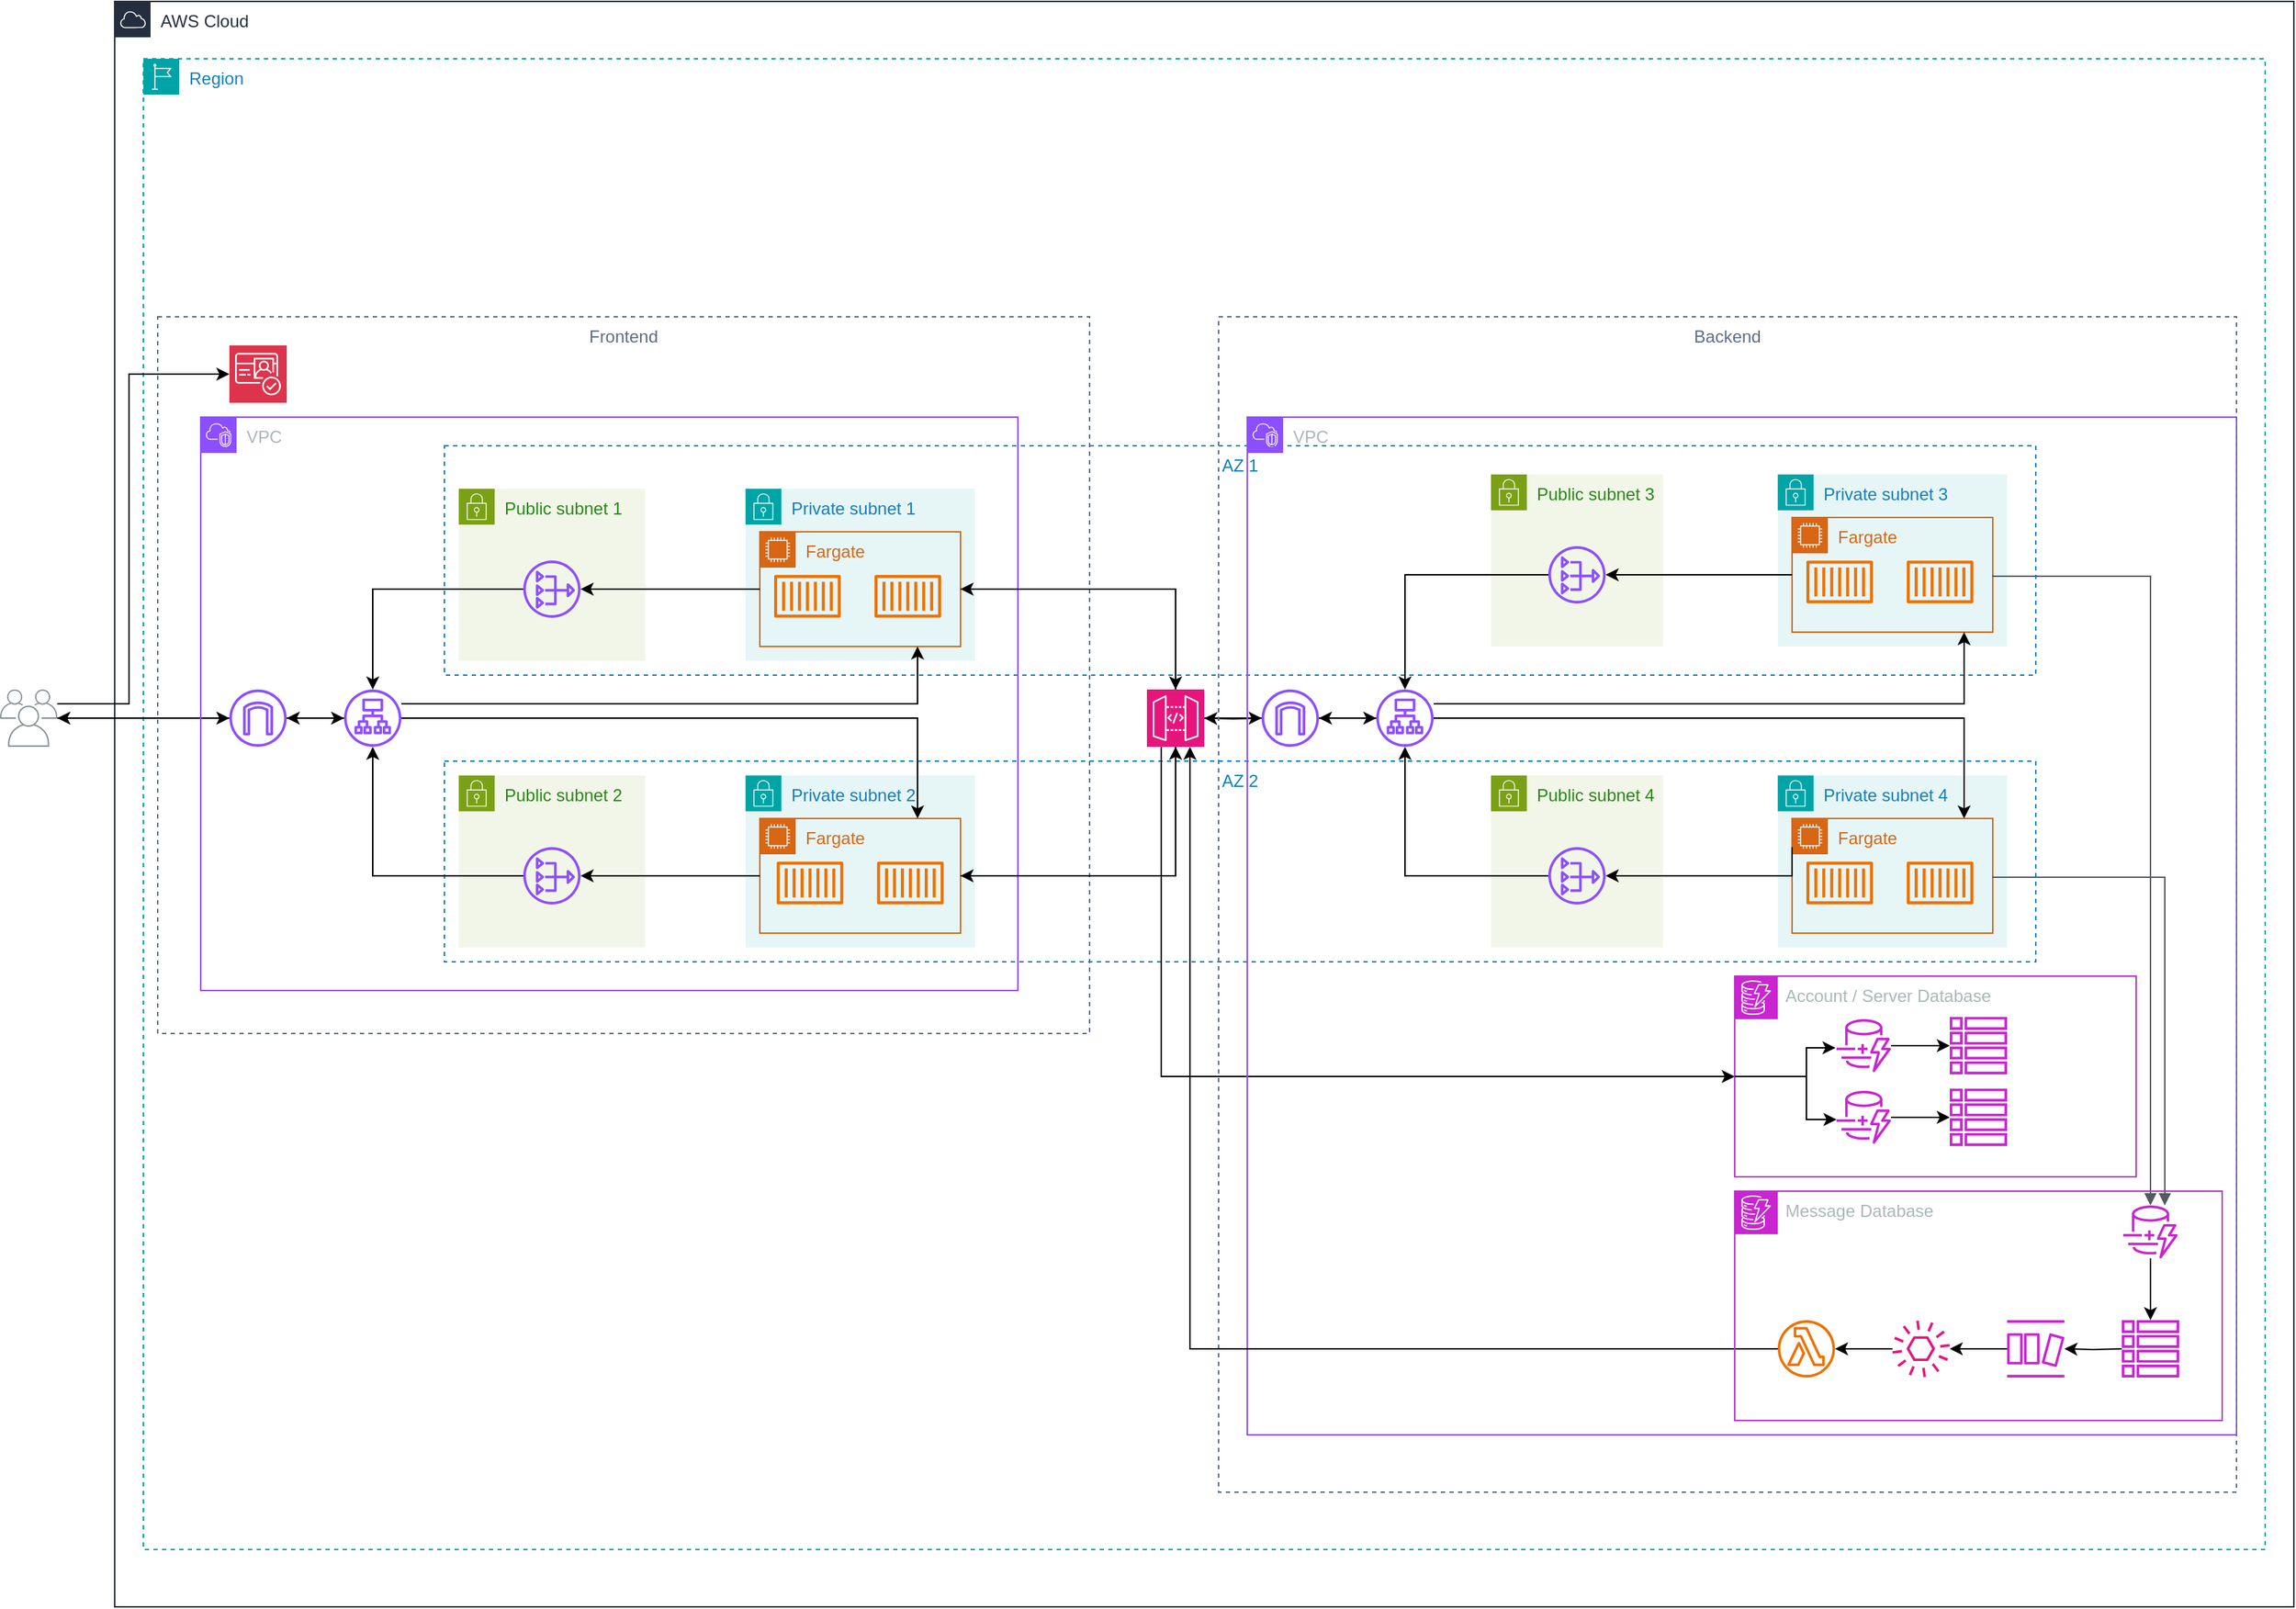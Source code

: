 <mxfile version="24.6.2" type="github">
  <diagram name="Page-1" id="qYU9Ulp_ExvP144HwVtU">
    <mxGraphModel dx="1166" dy="773" grid="1" gridSize="10" guides="1" tooltips="1" connect="1" arrows="1" fold="1" page="1" pageScale="1" pageWidth="850" pageHeight="1100" math="0" shadow="0">
      <root>
        <mxCell id="0" />
        <mxCell id="1" parent="0" />
        <mxCell id="p6jUcj4fmmtaC3jlIg5i-18" value="AZ 1" style="fillColor=none;strokeColor=#147EBA;dashed=1;verticalAlign=top;fontStyle=0;fontColor=#147EBA;whiteSpace=wrap;html=1;" vertex="1" parent="1">
          <mxGeometry x="390" y="350" width="1110" height="160" as="geometry" />
        </mxCell>
        <mxCell id="p6jUcj4fmmtaC3jlIg5i-26" value="Frontend" style="fillColor=none;strokeColor=#5A6C86;dashed=1;verticalAlign=top;fontStyle=0;fontColor=#5A6C86;whiteSpace=wrap;html=1;" vertex="1" parent="1">
          <mxGeometry x="190" y="260" width="650" height="500" as="geometry" />
        </mxCell>
        <mxCell id="p6jUcj4fmmtaC3jlIg5i-17" value="AZ 2" style="fillColor=none;strokeColor=#147EBA;dashed=1;verticalAlign=top;fontStyle=0;fontColor=#147EBA;whiteSpace=wrap;html=1;" vertex="1" parent="1">
          <mxGeometry x="390" y="570" width="1110" height="140" as="geometry" />
        </mxCell>
        <mxCell id="a-sUADIVm8qCuhfeS31k-2" value="AWS Cloud" style="points=[[0,0],[0.25,0],[0.5,0],[0.75,0],[1,0],[1,0.25],[1,0.5],[1,0.75],[1,1],[0.75,1],[0.5,1],[0.25,1],[0,1],[0,0.75],[0,0.5],[0,0.25]];outlineConnect=0;gradientColor=none;html=1;whiteSpace=wrap;fontSize=12;fontStyle=0;container=0;pointerEvents=0;collapsible=0;recursiveResize=0;shape=mxgraph.aws4.group;grIcon=mxgraph.aws4.group_aws_cloud;strokeColor=#232F3E;fillColor=none;verticalAlign=top;align=left;spacingLeft=30;fontColor=#232F3E;dashed=0;" parent="1" vertex="1">
          <mxGeometry x="160" y="40" width="1520" height="1120" as="geometry" />
        </mxCell>
        <mxCell id="a-sUADIVm8qCuhfeS31k-3" value="Region" style="points=[[0,0],[0.25,0],[0.5,0],[0.75,0],[1,0],[1,0.25],[1,0.5],[1,0.75],[1,1],[0.75,1],[0.5,1],[0.25,1],[0,1],[0,0.75],[0,0.5],[0,0.25]];outlineConnect=0;gradientColor=none;html=1;whiteSpace=wrap;fontSize=12;fontStyle=0;container=0;pointerEvents=0;collapsible=0;recursiveResize=0;shape=mxgraph.aws4.group;grIcon=mxgraph.aws4.group_region;strokeColor=#00A4A6;fillColor=none;verticalAlign=top;align=left;spacingLeft=30;fontColor=#147EBA;dashed=1;" parent="1" vertex="1">
          <mxGeometry x="180" y="80" width="1480" height="1040" as="geometry" />
        </mxCell>
        <mxCell id="a-sUADIVm8qCuhfeS31k-4" value="" style="sketch=0;outlineConnect=0;gradientColor=none;fontColor=#545B64;strokeColor=none;fillColor=#879196;dashed=0;verticalLabelPosition=bottom;verticalAlign=top;align=center;html=1;fontSize=12;fontStyle=0;aspect=fixed;shape=mxgraph.aws4.illustration_users;pointerEvents=1" parent="1" vertex="1">
          <mxGeometry x="80" y="520" width="40" height="40" as="geometry" />
        </mxCell>
        <mxCell id="a-sUADIVm8qCuhfeS31k-6" style="edgeStyle=orthogonalEdgeStyle;rounded=0;orthogonalLoop=1;jettySize=auto;html=1;entryX=0;entryY=0.5;entryDx=0;entryDy=0;entryPerimeter=0;" parent="1" source="a-sUADIVm8qCuhfeS31k-4" edge="1">
          <mxGeometry relative="1" as="geometry">
            <mxPoint x="240" y="540" as="targetPoint" />
          </mxGeometry>
        </mxCell>
        <mxCell id="p6jUcj4fmmtaC3jlIg5i-3" value="" style="edgeStyle=orthogonalEdgeStyle;rounded=0;orthogonalLoop=1;jettySize=auto;html=1;" edge="1" parent="1" source="p6jUcj4fmmtaC3jlIg5i-1" target="p6jUcj4fmmtaC3jlIg5i-2">
          <mxGeometry relative="1" as="geometry" />
        </mxCell>
        <mxCell id="p6jUcj4fmmtaC3jlIg5i-28" style="edgeStyle=orthogonalEdgeStyle;rounded=0;orthogonalLoop=1;jettySize=auto;html=1;" edge="1" parent="1" source="p6jUcj4fmmtaC3jlIg5i-1">
          <mxGeometry relative="1" as="geometry">
            <mxPoint x="120" y="540" as="targetPoint" />
          </mxGeometry>
        </mxCell>
        <mxCell id="p6jUcj4fmmtaC3jlIg5i-1" value="" style="sketch=0;outlineConnect=0;fontColor=#232F3E;gradientColor=none;fillColor=#8C4FFF;strokeColor=none;dashed=0;verticalLabelPosition=bottom;verticalAlign=top;align=center;html=1;fontSize=12;fontStyle=0;aspect=fixed;pointerEvents=1;shape=mxgraph.aws4.internet_gateway;" vertex="1" parent="1">
          <mxGeometry x="240" y="520" width="40" height="40" as="geometry" />
        </mxCell>
        <mxCell id="p6jUcj4fmmtaC3jlIg5i-4" value="Private subnet 1" style="points=[[0,0],[0.25,0],[0.5,0],[0.75,0],[1,0],[1,0.25],[1,0.5],[1,0.75],[1,1],[0.75,1],[0.5,1],[0.25,1],[0,1],[0,0.75],[0,0.5],[0,0.25]];outlineConnect=0;gradientColor=none;html=1;whiteSpace=wrap;fontSize=12;fontStyle=0;container=1;pointerEvents=0;collapsible=0;recursiveResize=0;shape=mxgraph.aws4.group;grIcon=mxgraph.aws4.group_security_group;grStroke=0;strokeColor=#00A4A6;fillColor=#E6F6F7;verticalAlign=top;align=left;spacingLeft=30;fontColor=#147EBA;dashed=0;" vertex="1" parent="1">
          <mxGeometry x="600" y="380" width="160" height="120" as="geometry" />
        </mxCell>
        <mxCell id="p6jUcj4fmmtaC3jlIg5i-8" value="Fargate" style="points=[[0,0],[0.25,0],[0.5,0],[0.75,0],[1,0],[1,0.25],[1,0.5],[1,0.75],[1,1],[0.75,1],[0.5,1],[0.25,1],[0,1],[0,0.75],[0,0.5],[0,0.25]];outlineConnect=0;gradientColor=none;html=1;whiteSpace=wrap;fontSize=12;fontStyle=0;container=1;pointerEvents=0;collapsible=0;recursiveResize=0;shape=mxgraph.aws4.group;grIcon=mxgraph.aws4.group_ec2_instance_contents;strokeColor=#D86613;fillColor=none;verticalAlign=top;align=left;spacingLeft=30;fontColor=#D86613;dashed=0;" vertex="1" parent="p6jUcj4fmmtaC3jlIg5i-4">
          <mxGeometry x="10" y="30" width="140" height="80" as="geometry" />
        </mxCell>
        <mxCell id="p6jUcj4fmmtaC3jlIg5i-10" value="" style="sketch=0;outlineConnect=0;fontColor=#232F3E;gradientColor=none;fillColor=#ED7100;strokeColor=none;dashed=0;verticalLabelPosition=bottom;verticalAlign=top;align=center;html=1;fontSize=12;fontStyle=0;aspect=fixed;pointerEvents=1;shape=mxgraph.aws4.container_1;" vertex="1" parent="p6jUcj4fmmtaC3jlIg5i-8">
          <mxGeometry x="10" y="30" width="46.45" height="30" as="geometry" />
        </mxCell>
        <mxCell id="p6jUcj4fmmtaC3jlIg5i-11" value="" style="sketch=0;outlineConnect=0;fontColor=#232F3E;gradientColor=none;fillColor=#ED7100;strokeColor=none;dashed=0;verticalLabelPosition=bottom;verticalAlign=top;align=center;html=1;fontSize=12;fontStyle=0;aspect=fixed;pointerEvents=1;shape=mxgraph.aws4.container_1;" vertex="1" parent="p6jUcj4fmmtaC3jlIg5i-8">
          <mxGeometry x="80" y="30" width="46.45" height="30" as="geometry" />
        </mxCell>
        <mxCell id="p6jUcj4fmmtaC3jlIg5i-19" value="" style="edgeStyle=orthogonalEdgeStyle;rounded=0;orthogonalLoop=1;jettySize=auto;html=1;" edge="1" parent="1" source="p6jUcj4fmmtaC3jlIg5i-2">
          <mxGeometry relative="1" as="geometry">
            <mxPoint x="720" y="490" as="targetPoint" />
            <Array as="points">
              <mxPoint x="720" y="530" />
            </Array>
          </mxGeometry>
        </mxCell>
        <mxCell id="p6jUcj4fmmtaC3jlIg5i-27" style="edgeStyle=orthogonalEdgeStyle;rounded=0;orthogonalLoop=1;jettySize=auto;html=1;" edge="1" parent="1" source="p6jUcj4fmmtaC3jlIg5i-2" target="p6jUcj4fmmtaC3jlIg5i-1">
          <mxGeometry relative="1" as="geometry" />
        </mxCell>
        <mxCell id="p6jUcj4fmmtaC3jlIg5i-2" value="" style="sketch=0;outlineConnect=0;fontColor=#232F3E;gradientColor=none;fillColor=#8C4FFF;strokeColor=none;dashed=0;verticalLabelPosition=bottom;verticalAlign=top;align=center;html=1;fontSize=12;fontStyle=0;aspect=fixed;pointerEvents=1;shape=mxgraph.aws4.application_load_balancer;" vertex="1" parent="1">
          <mxGeometry x="320" y="520" width="40" height="40" as="geometry" />
        </mxCell>
        <mxCell id="p6jUcj4fmmtaC3jlIg5i-5" value="Private subnet 2" style="points=[[0,0],[0.25,0],[0.5,0],[0.75,0],[1,0],[1,0.25],[1,0.5],[1,0.75],[1,1],[0.75,1],[0.5,1],[0.25,1],[0,1],[0,0.75],[0,0.5],[0,0.25]];outlineConnect=0;gradientColor=none;html=1;whiteSpace=wrap;fontSize=12;fontStyle=0;container=1;pointerEvents=0;collapsible=0;recursiveResize=0;shape=mxgraph.aws4.group;grIcon=mxgraph.aws4.group_security_group;grStroke=0;strokeColor=#00A4A6;fillColor=#E6F6F7;verticalAlign=top;align=left;spacingLeft=30;fontColor=#147EBA;dashed=0;" vertex="1" parent="1">
          <mxGeometry x="600" y="580" width="160" height="120" as="geometry" />
        </mxCell>
        <mxCell id="p6jUcj4fmmtaC3jlIg5i-9" value="Fargate" style="points=[[0,0],[0.25,0],[0.5,0],[0.75,0],[1,0],[1,0.25],[1,0.5],[1,0.75],[1,1],[0.75,1],[0.5,1],[0.25,1],[0,1],[0,0.75],[0,0.5],[0,0.25]];outlineConnect=0;gradientColor=none;html=1;whiteSpace=wrap;fontSize=12;fontStyle=0;container=1;pointerEvents=0;collapsible=0;recursiveResize=0;shape=mxgraph.aws4.group;grIcon=mxgraph.aws4.group_ec2_instance_contents;strokeColor=#D86613;fillColor=none;verticalAlign=top;align=left;spacingLeft=30;fontColor=#D86613;dashed=0;" vertex="1" parent="p6jUcj4fmmtaC3jlIg5i-5">
          <mxGeometry x="10" y="30" width="140" height="80" as="geometry" />
        </mxCell>
        <mxCell id="p6jUcj4fmmtaC3jlIg5i-12" value="" style="sketch=0;outlineConnect=0;fontColor=#232F3E;gradientColor=none;fillColor=#ED7100;strokeColor=none;dashed=0;verticalLabelPosition=bottom;verticalAlign=top;align=center;html=1;fontSize=12;fontStyle=0;aspect=fixed;pointerEvents=1;shape=mxgraph.aws4.container_1;" vertex="1" parent="p6jUcj4fmmtaC3jlIg5i-9">
          <mxGeometry x="11.78" y="30" width="46.45" height="30" as="geometry" />
        </mxCell>
        <mxCell id="p6jUcj4fmmtaC3jlIg5i-13" value="" style="sketch=0;outlineConnect=0;fontColor=#232F3E;gradientColor=none;fillColor=#ED7100;strokeColor=none;dashed=0;verticalLabelPosition=bottom;verticalAlign=top;align=center;html=1;fontSize=12;fontStyle=0;aspect=fixed;pointerEvents=1;shape=mxgraph.aws4.container_1;" vertex="1" parent="p6jUcj4fmmtaC3jlIg5i-9">
          <mxGeometry x="81.78" y="30" width="46.45" height="30" as="geometry" />
        </mxCell>
        <mxCell id="p6jUcj4fmmtaC3jlIg5i-6" value="Public subnet 1" style="points=[[0,0],[0.25,0],[0.5,0],[0.75,0],[1,0],[1,0.25],[1,0.5],[1,0.75],[1,1],[0.75,1],[0.5,1],[0.25,1],[0,1],[0,0.75],[0,0.5],[0,0.25]];outlineConnect=0;gradientColor=none;html=1;whiteSpace=wrap;fontSize=12;fontStyle=0;container=1;pointerEvents=0;collapsible=0;recursiveResize=0;shape=mxgraph.aws4.group;grIcon=mxgraph.aws4.group_security_group;grStroke=0;strokeColor=#7AA116;fillColor=#F2F6E8;verticalAlign=top;align=left;spacingLeft=30;fontColor=#248814;dashed=0;" vertex="1" parent="1">
          <mxGeometry x="400" y="380" width="130" height="120" as="geometry" />
        </mxCell>
        <mxCell id="p6jUcj4fmmtaC3jlIg5i-14" value="" style="sketch=0;outlineConnect=0;fontColor=#232F3E;gradientColor=none;fillColor=#8C4FFF;strokeColor=none;dashed=0;verticalLabelPosition=bottom;verticalAlign=top;align=center;html=1;fontSize=12;fontStyle=0;aspect=fixed;pointerEvents=1;shape=mxgraph.aws4.nat_gateway;" vertex="1" parent="p6jUcj4fmmtaC3jlIg5i-6">
          <mxGeometry x="45" y="50" width="40" height="40" as="geometry" />
        </mxCell>
        <mxCell id="p6jUcj4fmmtaC3jlIg5i-15" value="Public subnet 2" style="points=[[0,0],[0.25,0],[0.5,0],[0.75,0],[1,0],[1,0.25],[1,0.5],[1,0.75],[1,1],[0.75,1],[0.5,1],[0.25,1],[0,1],[0,0.75],[0,0.5],[0,0.25]];outlineConnect=0;gradientColor=none;html=1;whiteSpace=wrap;fontSize=12;fontStyle=0;container=1;pointerEvents=0;collapsible=0;recursiveResize=0;shape=mxgraph.aws4.group;grIcon=mxgraph.aws4.group_security_group;grStroke=0;strokeColor=#7AA116;fillColor=#F2F6E8;verticalAlign=top;align=left;spacingLeft=30;fontColor=#248814;dashed=0;" vertex="1" parent="1">
          <mxGeometry x="400" y="580" width="130" height="120" as="geometry" />
        </mxCell>
        <mxCell id="p6jUcj4fmmtaC3jlIg5i-16" value="" style="sketch=0;outlineConnect=0;fontColor=#232F3E;gradientColor=none;fillColor=#8C4FFF;strokeColor=none;dashed=0;verticalLabelPosition=bottom;verticalAlign=top;align=center;html=1;fontSize=12;fontStyle=0;aspect=fixed;pointerEvents=1;shape=mxgraph.aws4.nat_gateway;" vertex="1" parent="p6jUcj4fmmtaC3jlIg5i-15">
          <mxGeometry x="45" y="50" width="40" height="40" as="geometry" />
        </mxCell>
        <mxCell id="p6jUcj4fmmtaC3jlIg5i-20" style="edgeStyle=orthogonalEdgeStyle;rounded=0;orthogonalLoop=1;jettySize=auto;html=1;" edge="1" parent="1" source="p6jUcj4fmmtaC3jlIg5i-2">
          <mxGeometry relative="1" as="geometry">
            <mxPoint x="720" y="610" as="targetPoint" />
            <Array as="points">
              <mxPoint x="720" y="540" />
            </Array>
          </mxGeometry>
        </mxCell>
        <mxCell id="p6jUcj4fmmtaC3jlIg5i-21" style="edgeStyle=orthogonalEdgeStyle;rounded=0;orthogonalLoop=1;jettySize=auto;html=1;" edge="1" parent="1" source="p6jUcj4fmmtaC3jlIg5i-8" target="p6jUcj4fmmtaC3jlIg5i-14">
          <mxGeometry relative="1" as="geometry" />
        </mxCell>
        <mxCell id="p6jUcj4fmmtaC3jlIg5i-22" style="edgeStyle=orthogonalEdgeStyle;rounded=0;orthogonalLoop=1;jettySize=auto;html=1;" edge="1" parent="1" source="p6jUcj4fmmtaC3jlIg5i-9" target="p6jUcj4fmmtaC3jlIg5i-16">
          <mxGeometry relative="1" as="geometry" />
        </mxCell>
        <mxCell id="p6jUcj4fmmtaC3jlIg5i-23" style="edgeStyle=orthogonalEdgeStyle;rounded=0;orthogonalLoop=1;jettySize=auto;html=1;" edge="1" parent="1" source="p6jUcj4fmmtaC3jlIg5i-16" target="p6jUcj4fmmtaC3jlIg5i-2">
          <mxGeometry relative="1" as="geometry" />
        </mxCell>
        <mxCell id="p6jUcj4fmmtaC3jlIg5i-24" style="edgeStyle=orthogonalEdgeStyle;rounded=0;orthogonalLoop=1;jettySize=auto;html=1;" edge="1" parent="1" source="p6jUcj4fmmtaC3jlIg5i-14" target="p6jUcj4fmmtaC3jlIg5i-2">
          <mxGeometry relative="1" as="geometry" />
        </mxCell>
        <mxCell id="p6jUcj4fmmtaC3jlIg5i-25" value="VPC" style="points=[[0,0],[0.25,0],[0.5,0],[0.75,0],[1,0],[1,0.25],[1,0.5],[1,0.75],[1,1],[0.75,1],[0.5,1],[0.25,1],[0,1],[0,0.75],[0,0.5],[0,0.25]];outlineConnect=0;gradientColor=none;html=1;whiteSpace=wrap;fontSize=12;fontStyle=0;container=1;pointerEvents=0;collapsible=0;recursiveResize=0;shape=mxgraph.aws4.group;grIcon=mxgraph.aws4.group_vpc2;strokeColor=#8C4FFF;fillColor=none;verticalAlign=top;align=left;spacingLeft=30;fontColor=#AAB7B8;dashed=0;" vertex="1" parent="1">
          <mxGeometry x="220" y="330" width="570" height="400" as="geometry" />
        </mxCell>
        <mxCell id="p6jUcj4fmmtaC3jlIg5i-30" value="" style="sketch=0;points=[[0,0,0],[0.25,0,0],[0.5,0,0],[0.75,0,0],[1,0,0],[0,1,0],[0.25,1,0],[0.5,1,0],[0.75,1,0],[1,1,0],[0,0.25,0],[0,0.5,0],[0,0.75,0],[1,0.25,0],[1,0.5,0],[1,0.75,0]];outlineConnect=0;fontColor=#232F3E;fillColor=#DD344C;strokeColor=#ffffff;dashed=0;verticalLabelPosition=bottom;verticalAlign=top;align=center;html=1;fontSize=12;fontStyle=0;aspect=fixed;shape=mxgraph.aws4.resourceIcon;resIcon=mxgraph.aws4.cognito;" vertex="1" parent="1">
          <mxGeometry x="240" y="280" width="40" height="40" as="geometry" />
        </mxCell>
        <mxCell id="p6jUcj4fmmtaC3jlIg5i-31" style="edgeStyle=orthogonalEdgeStyle;rounded=0;orthogonalLoop=1;jettySize=auto;html=1;entryX=0;entryY=0.5;entryDx=0;entryDy=0;entryPerimeter=0;" edge="1" parent="1" source="a-sUADIVm8qCuhfeS31k-4" target="p6jUcj4fmmtaC3jlIg5i-30">
          <mxGeometry relative="1" as="geometry">
            <Array as="points">
              <mxPoint x="170" y="530" />
              <mxPoint x="170" y="300" />
            </Array>
          </mxGeometry>
        </mxCell>
        <mxCell id="p6jUcj4fmmtaC3jlIg5i-41" style="edgeStyle=orthogonalEdgeStyle;rounded=0;orthogonalLoop=1;jettySize=auto;html=1;" edge="1" parent="1" target="p6jUcj4fmmtaC3jlIg5i-39">
          <mxGeometry relative="1" as="geometry">
            <mxPoint x="960" y="540" as="sourcePoint" />
          </mxGeometry>
        </mxCell>
        <mxCell id="p6jUcj4fmmtaC3jlIg5i-40" style="edgeStyle=orthogonalEdgeStyle;rounded=0;orthogonalLoop=1;jettySize=auto;html=1;" edge="1" parent="1" source="p6jUcj4fmmtaC3jlIg5i-39">
          <mxGeometry relative="1" as="geometry">
            <mxPoint x="960" y="540" as="targetPoint" />
          </mxGeometry>
        </mxCell>
        <mxCell id="p6jUcj4fmmtaC3jlIg5i-45" style="edgeStyle=orthogonalEdgeStyle;rounded=0;orthogonalLoop=1;jettySize=auto;html=1;entryX=1;entryY=0.5;entryDx=0;entryDy=0;" edge="1" parent="1" source="p6jUcj4fmmtaC3jlIg5i-39" target="p6jUcj4fmmtaC3jlIg5i-9">
          <mxGeometry relative="1" as="geometry">
            <Array as="points">
              <mxPoint x="900" y="650" />
            </Array>
          </mxGeometry>
        </mxCell>
        <mxCell id="p6jUcj4fmmtaC3jlIg5i-46" style="edgeStyle=orthogonalEdgeStyle;rounded=0;orthogonalLoop=1;jettySize=auto;html=1;entryX=1;entryY=0.5;entryDx=0;entryDy=0;" edge="1" parent="1" source="p6jUcj4fmmtaC3jlIg5i-39" target="p6jUcj4fmmtaC3jlIg5i-8">
          <mxGeometry relative="1" as="geometry">
            <Array as="points">
              <mxPoint x="900" y="450" />
            </Array>
          </mxGeometry>
        </mxCell>
        <mxCell id="p6jUcj4fmmtaC3jlIg5i-108" style="edgeStyle=orthogonalEdgeStyle;rounded=0;orthogonalLoop=1;jettySize=auto;html=1;exitX=0.25;exitY=1;exitDx=0;exitDy=0;exitPerimeter=0;entryX=0;entryY=0.5;entryDx=0;entryDy=0;" edge="1" parent="1" source="p6jUcj4fmmtaC3jlIg5i-39" target="p6jUcj4fmmtaC3jlIg5i-96">
          <mxGeometry relative="1" as="geometry" />
        </mxCell>
        <mxCell id="p6jUcj4fmmtaC3jlIg5i-39" value="" style="sketch=0;points=[[0,0,0],[0.25,0,0],[0.5,0,0],[0.75,0,0],[1,0,0],[0,1,0],[0.25,1,0],[0.5,1,0],[0.75,1,0],[1,1,0],[0,0.25,0],[0,0.5,0],[0,0.75,0],[1,0.25,0],[1,0.5,0],[1,0.75,0]];outlineConnect=0;fontColor=#232F3E;fillColor=#E7157B;strokeColor=#ffffff;dashed=0;verticalLabelPosition=bottom;verticalAlign=top;align=center;html=1;fontSize=12;fontStyle=0;aspect=fixed;shape=mxgraph.aws4.resourceIcon;resIcon=mxgraph.aws4.api_gateway;" vertex="1" parent="1">
          <mxGeometry x="880" y="520" width="40" height="40" as="geometry" />
        </mxCell>
        <mxCell id="p6jUcj4fmmtaC3jlIg5i-43" style="edgeStyle=orthogonalEdgeStyle;rounded=0;orthogonalLoop=1;jettySize=auto;html=1;entryX=0.5;entryY=0;entryDx=0;entryDy=0;entryPerimeter=0;" edge="1" parent="1" source="p6jUcj4fmmtaC3jlIg5i-8" target="p6jUcj4fmmtaC3jlIg5i-39">
          <mxGeometry relative="1" as="geometry" />
        </mxCell>
        <mxCell id="p6jUcj4fmmtaC3jlIg5i-44" style="edgeStyle=orthogonalEdgeStyle;rounded=0;orthogonalLoop=1;jettySize=auto;html=1;exitX=1;exitY=0.5;exitDx=0;exitDy=0;entryX=0.5;entryY=1;entryDx=0;entryDy=0;entryPerimeter=0;" edge="1" parent="1" source="p6jUcj4fmmtaC3jlIg5i-9" target="p6jUcj4fmmtaC3jlIg5i-39">
          <mxGeometry relative="1" as="geometry" />
        </mxCell>
        <mxCell id="p6jUcj4fmmtaC3jlIg5i-49" style="edgeStyle=orthogonalEdgeStyle;rounded=0;orthogonalLoop=1;jettySize=auto;html=1;" edge="1" parent="1" source="p6jUcj4fmmtaC3jlIg5i-47" target="p6jUcj4fmmtaC3jlIg5i-48">
          <mxGeometry relative="1" as="geometry" />
        </mxCell>
        <mxCell id="p6jUcj4fmmtaC3jlIg5i-47" value="" style="sketch=0;outlineConnect=0;fontColor=#232F3E;gradientColor=none;fillColor=#8C4FFF;strokeColor=none;dashed=0;verticalLabelPosition=bottom;verticalAlign=top;align=center;html=1;fontSize=12;fontStyle=0;aspect=fixed;pointerEvents=1;shape=mxgraph.aws4.internet_gateway;" vertex="1" parent="1">
          <mxGeometry x="960" y="520" width="40" height="40" as="geometry" />
        </mxCell>
        <mxCell id="p6jUcj4fmmtaC3jlIg5i-50" style="edgeStyle=orthogonalEdgeStyle;rounded=0;orthogonalLoop=1;jettySize=auto;html=1;" edge="1" parent="1" source="p6jUcj4fmmtaC3jlIg5i-48" target="p6jUcj4fmmtaC3jlIg5i-47">
          <mxGeometry relative="1" as="geometry" />
        </mxCell>
        <mxCell id="p6jUcj4fmmtaC3jlIg5i-48" value="" style="sketch=0;outlineConnect=0;fontColor=#232F3E;gradientColor=none;fillColor=#8C4FFF;strokeColor=none;dashed=0;verticalLabelPosition=bottom;verticalAlign=top;align=center;html=1;fontSize=12;fontStyle=0;aspect=fixed;pointerEvents=1;shape=mxgraph.aws4.application_load_balancer;" vertex="1" parent="1">
          <mxGeometry x="1040" y="520" width="40" height="40" as="geometry" />
        </mxCell>
        <mxCell id="p6jUcj4fmmtaC3jlIg5i-53" value="Public subnet 3" style="points=[[0,0],[0.25,0],[0.5,0],[0.75,0],[1,0],[1,0.25],[1,0.5],[1,0.75],[1,1],[0.75,1],[0.5,1],[0.25,1],[0,1],[0,0.75],[0,0.5],[0,0.25]];outlineConnect=0;gradientColor=none;html=1;whiteSpace=wrap;fontSize=12;fontStyle=0;container=1;pointerEvents=0;collapsible=0;recursiveResize=0;shape=mxgraph.aws4.group;grIcon=mxgraph.aws4.group_security_group;grStroke=0;strokeColor=#7AA116;fillColor=#F2F6E8;verticalAlign=top;align=left;spacingLeft=30;fontColor=#248814;dashed=0;" vertex="1" parent="1">
          <mxGeometry x="1120" y="370" width="120" height="120" as="geometry" />
        </mxCell>
        <mxCell id="p6jUcj4fmmtaC3jlIg5i-54" value="" style="sketch=0;outlineConnect=0;fontColor=#232F3E;gradientColor=none;fillColor=#8C4FFF;strokeColor=none;dashed=0;verticalLabelPosition=bottom;verticalAlign=top;align=center;html=1;fontSize=12;fontStyle=0;aspect=fixed;pointerEvents=1;shape=mxgraph.aws4.nat_gateway;" vertex="1" parent="p6jUcj4fmmtaC3jlIg5i-53">
          <mxGeometry x="40" y="50" width="40" height="40" as="geometry" />
        </mxCell>
        <mxCell id="p6jUcj4fmmtaC3jlIg5i-55" value="Public subnet 4" style="points=[[0,0],[0.25,0],[0.5,0],[0.75,0],[1,0],[1,0.25],[1,0.5],[1,0.75],[1,1],[0.75,1],[0.5,1],[0.25,1],[0,1],[0,0.75],[0,0.5],[0,0.25]];outlineConnect=0;gradientColor=none;html=1;whiteSpace=wrap;fontSize=12;fontStyle=0;container=1;pointerEvents=0;collapsible=0;recursiveResize=0;shape=mxgraph.aws4.group;grIcon=mxgraph.aws4.group_security_group;grStroke=0;strokeColor=#7AA116;fillColor=#F2F6E8;verticalAlign=top;align=left;spacingLeft=30;fontColor=#248814;dashed=0;" vertex="1" parent="1">
          <mxGeometry x="1120" y="580" width="120" height="120" as="geometry" />
        </mxCell>
        <mxCell id="p6jUcj4fmmtaC3jlIg5i-56" value="" style="sketch=0;outlineConnect=0;fontColor=#232F3E;gradientColor=none;fillColor=#8C4FFF;strokeColor=none;dashed=0;verticalLabelPosition=bottom;verticalAlign=top;align=center;html=1;fontSize=12;fontStyle=0;aspect=fixed;pointerEvents=1;shape=mxgraph.aws4.nat_gateway;" vertex="1" parent="p6jUcj4fmmtaC3jlIg5i-55">
          <mxGeometry x="40" y="50" width="40" height="40" as="geometry" />
        </mxCell>
        <mxCell id="p6jUcj4fmmtaC3jlIg5i-57" value="Private subnet 3" style="points=[[0,0],[0.25,0],[0.5,0],[0.75,0],[1,0],[1,0.25],[1,0.5],[1,0.75],[1,1],[0.75,1],[0.5,1],[0.25,1],[0,1],[0,0.75],[0,0.5],[0,0.25]];outlineConnect=0;gradientColor=none;html=1;whiteSpace=wrap;fontSize=12;fontStyle=0;container=1;pointerEvents=0;collapsible=0;recursiveResize=0;shape=mxgraph.aws4.group;grIcon=mxgraph.aws4.group_security_group;grStroke=0;strokeColor=#00A4A6;fillColor=#E6F6F7;verticalAlign=top;align=left;spacingLeft=30;fontColor=#147EBA;dashed=0;" vertex="1" parent="1">
          <mxGeometry x="1320" y="370" width="160" height="120" as="geometry" />
        </mxCell>
        <mxCell id="p6jUcj4fmmtaC3jlIg5i-58" value="Fargate" style="points=[[0,0],[0.25,0],[0.5,0],[0.75,0],[1,0],[1,0.25],[1,0.5],[1,0.75],[1,1],[0.75,1],[0.5,1],[0.25,1],[0,1],[0,0.75],[0,0.5],[0,0.25]];outlineConnect=0;gradientColor=none;html=1;whiteSpace=wrap;fontSize=12;fontStyle=0;container=1;pointerEvents=0;collapsible=0;recursiveResize=0;shape=mxgraph.aws4.group;grIcon=mxgraph.aws4.group_ec2_instance_contents;strokeColor=#D86613;fillColor=none;verticalAlign=top;align=left;spacingLeft=30;fontColor=#D86613;dashed=0;" vertex="1" parent="p6jUcj4fmmtaC3jlIg5i-57">
          <mxGeometry x="10" y="30" width="140" height="80" as="geometry" />
        </mxCell>
        <mxCell id="p6jUcj4fmmtaC3jlIg5i-59" value="" style="sketch=0;outlineConnect=0;fontColor=#232F3E;gradientColor=none;fillColor=#ED7100;strokeColor=none;dashed=0;verticalLabelPosition=bottom;verticalAlign=top;align=center;html=1;fontSize=12;fontStyle=0;aspect=fixed;pointerEvents=1;shape=mxgraph.aws4.container_1;" vertex="1" parent="p6jUcj4fmmtaC3jlIg5i-58">
          <mxGeometry x="10" y="30" width="46.45" height="30" as="geometry" />
        </mxCell>
        <mxCell id="p6jUcj4fmmtaC3jlIg5i-60" value="" style="sketch=0;outlineConnect=0;fontColor=#232F3E;gradientColor=none;fillColor=#ED7100;strokeColor=none;dashed=0;verticalLabelPosition=bottom;verticalAlign=top;align=center;html=1;fontSize=12;fontStyle=0;aspect=fixed;pointerEvents=1;shape=mxgraph.aws4.container_1;" vertex="1" parent="p6jUcj4fmmtaC3jlIg5i-58">
          <mxGeometry x="80" y="30" width="46.45" height="30" as="geometry" />
        </mxCell>
        <mxCell id="p6jUcj4fmmtaC3jlIg5i-61" value="Private subnet 4" style="points=[[0,0],[0.25,0],[0.5,0],[0.75,0],[1,0],[1,0.25],[1,0.5],[1,0.75],[1,1],[0.75,1],[0.5,1],[0.25,1],[0,1],[0,0.75],[0,0.5],[0,0.25]];outlineConnect=0;gradientColor=none;html=1;whiteSpace=wrap;fontSize=12;fontStyle=0;container=1;pointerEvents=0;collapsible=0;recursiveResize=0;shape=mxgraph.aws4.group;grIcon=mxgraph.aws4.group_security_group;grStroke=0;strokeColor=#00A4A6;fillColor=#E6F6F7;verticalAlign=top;align=left;spacingLeft=30;fontColor=#147EBA;dashed=0;" vertex="1" parent="1">
          <mxGeometry x="1320" y="580" width="160" height="120" as="geometry" />
        </mxCell>
        <mxCell id="p6jUcj4fmmtaC3jlIg5i-62" value="Fargate" style="points=[[0,0],[0.25,0],[0.5,0],[0.75,0],[1,0],[1,0.25],[1,0.5],[1,0.75],[1,1],[0.75,1],[0.5,1],[0.25,1],[0,1],[0,0.75],[0,0.5],[0,0.25]];outlineConnect=0;gradientColor=none;html=1;whiteSpace=wrap;fontSize=12;fontStyle=0;container=1;pointerEvents=0;collapsible=0;recursiveResize=0;shape=mxgraph.aws4.group;grIcon=mxgraph.aws4.group_ec2_instance_contents;strokeColor=#D86613;fillColor=none;verticalAlign=top;align=left;spacingLeft=30;fontColor=#D86613;dashed=0;" vertex="1" parent="p6jUcj4fmmtaC3jlIg5i-61">
          <mxGeometry x="10" y="30" width="140" height="80" as="geometry" />
        </mxCell>
        <mxCell id="p6jUcj4fmmtaC3jlIg5i-63" value="" style="sketch=0;outlineConnect=0;fontColor=#232F3E;gradientColor=none;fillColor=#ED7100;strokeColor=none;dashed=0;verticalLabelPosition=bottom;verticalAlign=top;align=center;html=1;fontSize=12;fontStyle=0;aspect=fixed;pointerEvents=1;shape=mxgraph.aws4.container_1;" vertex="1" parent="p6jUcj4fmmtaC3jlIg5i-62">
          <mxGeometry x="10" y="30" width="46.45" height="30" as="geometry" />
        </mxCell>
        <mxCell id="p6jUcj4fmmtaC3jlIg5i-64" value="" style="sketch=0;outlineConnect=0;fontColor=#232F3E;gradientColor=none;fillColor=#ED7100;strokeColor=none;dashed=0;verticalLabelPosition=bottom;verticalAlign=top;align=center;html=1;fontSize=12;fontStyle=0;aspect=fixed;pointerEvents=1;shape=mxgraph.aws4.container_1;" vertex="1" parent="p6jUcj4fmmtaC3jlIg5i-62">
          <mxGeometry x="80" y="30" width="46.45" height="30" as="geometry" />
        </mxCell>
        <mxCell id="p6jUcj4fmmtaC3jlIg5i-66" style="edgeStyle=orthogonalEdgeStyle;rounded=0;orthogonalLoop=1;jettySize=auto;html=1;" edge="1" parent="1" source="p6jUcj4fmmtaC3jlIg5i-54" target="p6jUcj4fmmtaC3jlIg5i-48">
          <mxGeometry relative="1" as="geometry" />
        </mxCell>
        <mxCell id="p6jUcj4fmmtaC3jlIg5i-67" style="edgeStyle=orthogonalEdgeStyle;rounded=0;orthogonalLoop=1;jettySize=auto;html=1;" edge="1" parent="1" source="p6jUcj4fmmtaC3jlIg5i-56" target="p6jUcj4fmmtaC3jlIg5i-48">
          <mxGeometry relative="1" as="geometry" />
        </mxCell>
        <mxCell id="p6jUcj4fmmtaC3jlIg5i-68" style="edgeStyle=orthogonalEdgeStyle;rounded=0;orthogonalLoop=1;jettySize=auto;html=1;" edge="1" parent="1" source="p6jUcj4fmmtaC3jlIg5i-48" target="p6jUcj4fmmtaC3jlIg5i-58">
          <mxGeometry relative="1" as="geometry">
            <mxPoint x="1450" y="470" as="targetPoint" />
            <Array as="points">
              <mxPoint x="1450" y="530" />
            </Array>
          </mxGeometry>
        </mxCell>
        <mxCell id="p6jUcj4fmmtaC3jlIg5i-69" style="edgeStyle=orthogonalEdgeStyle;rounded=0;orthogonalLoop=1;jettySize=auto;html=1;" edge="1" parent="1" target="p6jUcj4fmmtaC3jlIg5i-62">
          <mxGeometry relative="1" as="geometry">
            <mxPoint x="1080" y="540" as="sourcePoint" />
            <mxPoint x="1450" y="590" as="targetPoint" />
            <Array as="points">
              <mxPoint x="1450" y="540" />
            </Array>
          </mxGeometry>
        </mxCell>
        <mxCell id="p6jUcj4fmmtaC3jlIg5i-70" style="edgeStyle=orthogonalEdgeStyle;rounded=0;orthogonalLoop=1;jettySize=auto;html=1;" edge="1" parent="1" source="p6jUcj4fmmtaC3jlIg5i-58" target="p6jUcj4fmmtaC3jlIg5i-54">
          <mxGeometry relative="1" as="geometry" />
        </mxCell>
        <mxCell id="p6jUcj4fmmtaC3jlIg5i-71" style="edgeStyle=orthogonalEdgeStyle;rounded=0;orthogonalLoop=1;jettySize=auto;html=1;" edge="1" parent="1" target="p6jUcj4fmmtaC3jlIg5i-56">
          <mxGeometry relative="1" as="geometry">
            <mxPoint x="1330" y="630" as="sourcePoint" />
            <Array as="points">
              <mxPoint x="1330" y="650" />
            </Array>
          </mxGeometry>
        </mxCell>
        <mxCell id="p6jUcj4fmmtaC3jlIg5i-73" value="VPC" style="points=[[0,0],[0.25,0],[0.5,0],[0.75,0],[1,0],[1,0.25],[1,0.5],[1,0.75],[1,1],[0.75,1],[0.5,1],[0.25,1],[0,1],[0,0.75],[0,0.5],[0,0.25]];outlineConnect=0;gradientColor=none;html=1;whiteSpace=wrap;fontSize=12;fontStyle=0;container=1;pointerEvents=0;collapsible=0;recursiveResize=0;shape=mxgraph.aws4.group;grIcon=mxgraph.aws4.group_vpc2;strokeColor=#8C4FFF;fillColor=none;verticalAlign=top;align=left;spacingLeft=30;fontColor=#AAB7B8;dashed=0;" vertex="1" parent="1">
          <mxGeometry x="950" y="330" width="690" height="710" as="geometry" />
        </mxCell>
        <mxCell id="p6jUcj4fmmtaC3jlIg5i-74" value="&lt;div&gt;Backend&lt;/div&gt;&lt;div&gt;&lt;br&gt;&lt;/div&gt;" style="fillColor=none;strokeColor=#5A6C86;dashed=1;verticalAlign=top;fontStyle=0;fontColor=#5A6C86;whiteSpace=wrap;html=1;" vertex="1" parent="p6jUcj4fmmtaC3jlIg5i-73">
          <mxGeometry x="-20" y="-70" width="710" height="820" as="geometry" />
        </mxCell>
        <mxCell id="p6jUcj4fmmtaC3jlIg5i-75" value="" style="sketch=0;outlineConnect=0;fontColor=#232F3E;gradientColor=none;fillColor=#C925D1;strokeColor=none;dashed=0;verticalLabelPosition=bottom;verticalAlign=top;align=center;html=1;fontSize=12;fontStyle=0;aspect=fixed;pointerEvents=1;shape=mxgraph.aws4.dynamodb_dax;" vertex="1" parent="p6jUcj4fmmtaC3jlIg5i-73">
          <mxGeometry x="610" y="550" width="40" height="36.93" as="geometry" />
        </mxCell>
        <mxCell id="p6jUcj4fmmtaC3jlIg5i-85" style="edgeStyle=orthogonalEdgeStyle;rounded=0;orthogonalLoop=1;jettySize=auto;html=1;" edge="1" parent="p6jUcj4fmmtaC3jlIg5i-73" target="p6jUcj4fmmtaC3jlIg5i-84">
          <mxGeometry relative="1" as="geometry">
            <mxPoint x="610" y="650" as="sourcePoint" />
          </mxGeometry>
        </mxCell>
        <mxCell id="p6jUcj4fmmtaC3jlIg5i-78" style="edgeStyle=orthogonalEdgeStyle;rounded=0;orthogonalLoop=1;jettySize=auto;html=1;entryX=0.5;entryY=0;entryDx=0;entryDy=0;entryPerimeter=0;" edge="1" parent="p6jUcj4fmmtaC3jlIg5i-73" source="p6jUcj4fmmtaC3jlIg5i-75">
          <mxGeometry relative="1" as="geometry">
            <mxPoint x="630" y="630" as="targetPoint" />
          </mxGeometry>
        </mxCell>
        <mxCell id="p6jUcj4fmmtaC3jlIg5i-87" style="edgeStyle=orthogonalEdgeStyle;rounded=0;orthogonalLoop=1;jettySize=auto;html=1;" edge="1" parent="p6jUcj4fmmtaC3jlIg5i-73" source="p6jUcj4fmmtaC3jlIg5i-84" target="p6jUcj4fmmtaC3jlIg5i-86">
          <mxGeometry relative="1" as="geometry" />
        </mxCell>
        <mxCell id="p6jUcj4fmmtaC3jlIg5i-84" value="" style="sketch=0;outlineConnect=0;fontColor=#232F3E;gradientColor=none;fillColor=#C925D1;strokeColor=none;dashed=0;verticalLabelPosition=bottom;verticalAlign=top;align=center;html=1;fontSize=12;fontStyle=0;aspect=fixed;pointerEvents=1;shape=mxgraph.aws4.dynamodb_stream;" vertex="1" parent="p6jUcj4fmmtaC3jlIg5i-73">
          <mxGeometry x="530" y="630" width="40" height="40" as="geometry" />
        </mxCell>
        <mxCell id="p6jUcj4fmmtaC3jlIg5i-90" style="edgeStyle=orthogonalEdgeStyle;rounded=0;orthogonalLoop=1;jettySize=auto;html=1;" edge="1" parent="p6jUcj4fmmtaC3jlIg5i-73" source="p6jUcj4fmmtaC3jlIg5i-86" target="p6jUcj4fmmtaC3jlIg5i-88">
          <mxGeometry relative="1" as="geometry" />
        </mxCell>
        <mxCell id="p6jUcj4fmmtaC3jlIg5i-86" value="" style="sketch=0;outlineConnect=0;fontColor=#232F3E;gradientColor=none;fillColor=#E7157B;strokeColor=none;dashed=0;verticalLabelPosition=bottom;verticalAlign=top;align=center;html=1;fontSize=12;fontStyle=0;aspect=fixed;pointerEvents=1;shape=mxgraph.aws4.event;" vertex="1" parent="p6jUcj4fmmtaC3jlIg5i-73">
          <mxGeometry x="450" y="630" width="40" height="40" as="geometry" />
        </mxCell>
        <mxCell id="p6jUcj4fmmtaC3jlIg5i-88" value="" style="sketch=0;outlineConnect=0;fontColor=#232F3E;gradientColor=none;fillColor=#ED7100;strokeColor=none;dashed=0;verticalLabelPosition=bottom;verticalAlign=top;align=center;html=1;fontSize=12;fontStyle=0;aspect=fixed;pointerEvents=1;shape=mxgraph.aws4.lambda_function;" vertex="1" parent="p6jUcj4fmmtaC3jlIg5i-73">
          <mxGeometry x="370" y="630" width="40" height="40" as="geometry" />
        </mxCell>
        <mxCell id="p6jUcj4fmmtaC3jlIg5i-94" value="" style="edgeStyle=orthogonalEdgeStyle;html=1;endArrow=block;elbow=vertical;startArrow=none;endFill=1;strokeColor=#545B64;rounded=0;" edge="1" parent="p6jUcj4fmmtaC3jlIg5i-73" target="p6jUcj4fmmtaC3jlIg5i-75">
          <mxGeometry width="100" relative="1" as="geometry">
            <mxPoint x="520" y="110" as="sourcePoint" />
            <mxPoint x="610" y="570" as="targetPoint" />
            <Array as="points">
              <mxPoint x="520" y="111" />
              <mxPoint x="630" y="111" />
            </Array>
          </mxGeometry>
        </mxCell>
        <mxCell id="p6jUcj4fmmtaC3jlIg5i-95" value="" style="edgeStyle=orthogonalEdgeStyle;html=1;endArrow=block;elbow=vertical;startArrow=none;endFill=1;strokeColor=#545B64;rounded=0;" edge="1" parent="p6jUcj4fmmtaC3jlIg5i-73" target="p6jUcj4fmmtaC3jlIg5i-75">
          <mxGeometry width="100" relative="1" as="geometry">
            <mxPoint x="520" y="320" as="sourcePoint" />
            <mxPoint x="620" y="320" as="targetPoint" />
            <Array as="points">
              <mxPoint x="520" y="321" />
              <mxPoint x="640" y="321" />
            </Array>
          </mxGeometry>
        </mxCell>
        <mxCell id="p6jUcj4fmmtaC3jlIg5i-110" style="edgeStyle=orthogonalEdgeStyle;rounded=0;orthogonalLoop=1;jettySize=auto;html=1;exitX=0;exitY=0.5;exitDx=0;exitDy=0;entryX=0.606;entryY=0.622;entryDx=0;entryDy=0;entryPerimeter=0;" edge="1" parent="p6jUcj4fmmtaC3jlIg5i-73" source="p6jUcj4fmmtaC3jlIg5i-96" target="p6jUcj4fmmtaC3jlIg5i-74">
          <mxGeometry relative="1" as="geometry">
            <Array as="points">
              <mxPoint x="390" y="460" />
              <mxPoint x="390" y="440" />
            </Array>
          </mxGeometry>
        </mxCell>
        <mxCell id="p6jUcj4fmmtaC3jlIg5i-96" value="&amp;nbsp;Account / Server Database" style="points=[[0,0],[0.25,0],[0.5,0],[0.75,0],[1,0],[1,0.25],[1,0.5],[1,0.75],[1,1],[0.75,1],[0.5,1],[0.25,1],[0,1],[0,0.75],[0,0.5],[0,0.25]];outlineConnect=0;gradientColor=none;html=1;whiteSpace=wrap;fontSize=12;fontStyle=0;container=1;pointerEvents=0;collapsible=0;recursiveResize=0;shape=mxgraph.aws4.group;grIcon=mxgraph.aws4.group_vpc2;strokeColor=#b935c9;fillColor=none;verticalAlign=top;align=left;spacingLeft=30;fontColor=#AAB7B8;dashed=0;" vertex="1" parent="p6jUcj4fmmtaC3jlIg5i-73">
          <mxGeometry x="340" y="390" width="280" height="140" as="geometry" />
        </mxCell>
        <mxCell id="p6jUcj4fmmtaC3jlIg5i-103" value="" style="sketch=0;points=[[0,0,0],[0.25,0,0],[0.5,0,0],[0.75,0,0],[1,0,0],[0,1,0],[0.25,1,0],[0.5,1,0],[0.75,1,0],[1,1,0],[0,0.25,0],[0,0.5,0],[0,0.75,0],[1,0.25,0],[1,0.5,0],[1,0.75,0]];outlineConnect=0;fontColor=#232F3E;fillColor=#C925D1;strokeColor=#ffffff;dashed=0;verticalLabelPosition=bottom;verticalAlign=top;align=center;html=1;fontSize=12;fontStyle=0;aspect=fixed;shape=mxgraph.aws4.resourceIcon;resIcon=mxgraph.aws4.dynamodb;" vertex="1" parent="p6jUcj4fmmtaC3jlIg5i-96">
          <mxGeometry width="30" height="30" as="geometry" />
        </mxCell>
        <mxCell id="p6jUcj4fmmtaC3jlIg5i-111" style="edgeStyle=orthogonalEdgeStyle;rounded=0;orthogonalLoop=1;jettySize=auto;html=1;exitX=0;exitY=0.5;exitDx=0;exitDy=0;" edge="1" parent="p6jUcj4fmmtaC3jlIg5i-96" target="p6jUcj4fmmtaC3jlIg5i-105">
          <mxGeometry relative="1" as="geometry">
            <mxPoint y="70" as="sourcePoint" />
            <mxPoint x="70" y="50" as="targetPoint" />
            <Array as="points">
              <mxPoint x="50" y="70" />
              <mxPoint x="50" y="100" />
            </Array>
          </mxGeometry>
        </mxCell>
        <mxCell id="p6jUcj4fmmtaC3jlIg5i-106" value="" style="sketch=0;outlineConnect=0;fontColor=#232F3E;gradientColor=none;fillColor=#C925D1;strokeColor=none;dashed=0;verticalLabelPosition=bottom;verticalAlign=top;align=center;html=1;fontSize=12;fontStyle=0;aspect=fixed;pointerEvents=1;shape=mxgraph.aws4.table;" vertex="1" parent="p6jUcj4fmmtaC3jlIg5i-96">
          <mxGeometry x="150" y="28.47" width="40" height="40" as="geometry" />
        </mxCell>
        <mxCell id="p6jUcj4fmmtaC3jlIg5i-101" value="" style="sketch=0;outlineConnect=0;fontColor=#232F3E;gradientColor=none;fillColor=#C925D1;strokeColor=none;dashed=0;verticalLabelPosition=bottom;verticalAlign=top;align=center;html=1;fontSize=12;fontStyle=0;aspect=fixed;pointerEvents=1;shape=mxgraph.aws4.table;" vertex="1" parent="p6jUcj4fmmtaC3jlIg5i-73">
          <mxGeometry x="610" y="630" width="40" height="40" as="geometry" />
        </mxCell>
        <mxCell id="p6jUcj4fmmtaC3jlIg5i-112" style="edgeStyle=orthogonalEdgeStyle;rounded=0;orthogonalLoop=1;jettySize=auto;html=1;" edge="1" parent="p6jUcj4fmmtaC3jlIg5i-73" source="p6jUcj4fmmtaC3jlIg5i-104" target="p6jUcj4fmmtaC3jlIg5i-106">
          <mxGeometry relative="1" as="geometry" />
        </mxCell>
        <mxCell id="p6jUcj4fmmtaC3jlIg5i-104" value="" style="sketch=0;outlineConnect=0;fontColor=#232F3E;gradientColor=none;fillColor=#C925D1;strokeColor=none;dashed=0;verticalLabelPosition=bottom;verticalAlign=top;align=center;html=1;fontSize=12;fontStyle=0;aspect=fixed;pointerEvents=1;shape=mxgraph.aws4.dynamodb_dax;" vertex="1" parent="p6jUcj4fmmtaC3jlIg5i-73">
          <mxGeometry x="410" y="420" width="40" height="36.93" as="geometry" />
        </mxCell>
        <mxCell id="p6jUcj4fmmtaC3jlIg5i-113" style="edgeStyle=orthogonalEdgeStyle;rounded=0;orthogonalLoop=1;jettySize=auto;html=1;" edge="1" parent="p6jUcj4fmmtaC3jlIg5i-73" source="p6jUcj4fmmtaC3jlIg5i-105" target="p6jUcj4fmmtaC3jlIg5i-107">
          <mxGeometry relative="1" as="geometry" />
        </mxCell>
        <mxCell id="p6jUcj4fmmtaC3jlIg5i-105" value="" style="sketch=0;outlineConnect=0;fontColor=#232F3E;gradientColor=none;fillColor=#C925D1;strokeColor=none;dashed=0;verticalLabelPosition=bottom;verticalAlign=top;align=center;html=1;fontSize=12;fontStyle=0;aspect=fixed;pointerEvents=1;shape=mxgraph.aws4.dynamodb_dax;" vertex="1" parent="p6jUcj4fmmtaC3jlIg5i-73">
          <mxGeometry x="410" y="470" width="40" height="36.93" as="geometry" />
        </mxCell>
        <mxCell id="p6jUcj4fmmtaC3jlIg5i-107" value="" style="sketch=0;outlineConnect=0;fontColor=#232F3E;gradientColor=none;fillColor=#C925D1;strokeColor=none;dashed=0;verticalLabelPosition=bottom;verticalAlign=top;align=center;html=1;fontSize=12;fontStyle=0;aspect=fixed;pointerEvents=1;shape=mxgraph.aws4.table;" vertex="1" parent="p6jUcj4fmmtaC3jlIg5i-73">
          <mxGeometry x="490" y="468.47" width="40" height="40" as="geometry" />
        </mxCell>
        <mxCell id="p6jUcj4fmmtaC3jlIg5i-91" style="edgeStyle=orthogonalEdgeStyle;rounded=0;orthogonalLoop=1;jettySize=auto;html=1;entryX=0.75;entryY=1;entryDx=0;entryDy=0;entryPerimeter=0;" edge="1" parent="1" source="p6jUcj4fmmtaC3jlIg5i-88" target="p6jUcj4fmmtaC3jlIg5i-39">
          <mxGeometry relative="1" as="geometry" />
        </mxCell>
        <mxCell id="p6jUcj4fmmtaC3jlIg5i-98" value="&amp;nbsp;Message Database" style="points=[[0,0],[0.25,0],[0.5,0],[0.75,0],[1,0],[1,0.25],[1,0.5],[1,0.75],[1,1],[0.75,1],[0.5,1],[0.25,1],[0,1],[0,0.75],[0,0.5],[0,0.25]];outlineConnect=0;gradientColor=none;html=1;whiteSpace=wrap;fontSize=12;fontStyle=0;container=1;pointerEvents=0;collapsible=0;recursiveResize=0;shape=mxgraph.aws4.group;grIcon=mxgraph.aws4.group_vpc2;strokeColor=#b935c9;fillColor=none;verticalAlign=top;align=left;spacingLeft=30;fontColor=#AAB7B8;dashed=0;" vertex="1" parent="1">
          <mxGeometry x="1290" y="870" width="340" height="160" as="geometry" />
        </mxCell>
        <mxCell id="p6jUcj4fmmtaC3jlIg5i-102" value="" style="sketch=0;points=[[0,0,0],[0.25,0,0],[0.5,0,0],[0.75,0,0],[1,0,0],[0,1,0],[0.25,1,0],[0.5,1,0],[0.75,1,0],[1,1,0],[0,0.25,0],[0,0.5,0],[0,0.75,0],[1,0.25,0],[1,0.5,0],[1,0.75,0]];outlineConnect=0;fontColor=#232F3E;fillColor=#C925D1;strokeColor=#ffffff;dashed=0;verticalLabelPosition=bottom;verticalAlign=top;align=center;html=1;fontSize=12;fontStyle=0;aspect=fixed;shape=mxgraph.aws4.resourceIcon;resIcon=mxgraph.aws4.dynamodb;" vertex="1" parent="p6jUcj4fmmtaC3jlIg5i-98">
          <mxGeometry width="30" height="30" as="geometry" />
        </mxCell>
      </root>
    </mxGraphModel>
  </diagram>
</mxfile>
